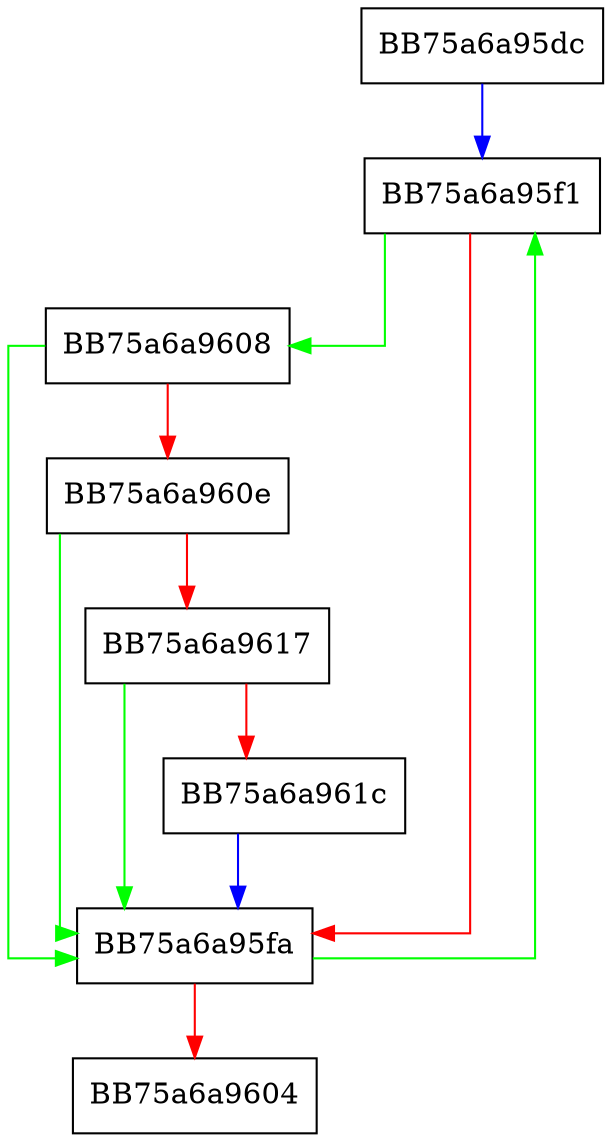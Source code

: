 digraph Receivers_GetVirinfoSize {
  node [shape="box"];
  graph [splines=ortho];
  BB75a6a95dc -> BB75a6a95f1 [color="blue"];
  BB75a6a95f1 -> BB75a6a9608 [color="green"];
  BB75a6a95f1 -> BB75a6a95fa [color="red"];
  BB75a6a95fa -> BB75a6a95f1 [color="green"];
  BB75a6a95fa -> BB75a6a9604 [color="red"];
  BB75a6a9608 -> BB75a6a95fa [color="green"];
  BB75a6a9608 -> BB75a6a960e [color="red"];
  BB75a6a960e -> BB75a6a95fa [color="green"];
  BB75a6a960e -> BB75a6a9617 [color="red"];
  BB75a6a9617 -> BB75a6a95fa [color="green"];
  BB75a6a9617 -> BB75a6a961c [color="red"];
  BB75a6a961c -> BB75a6a95fa [color="blue"];
}